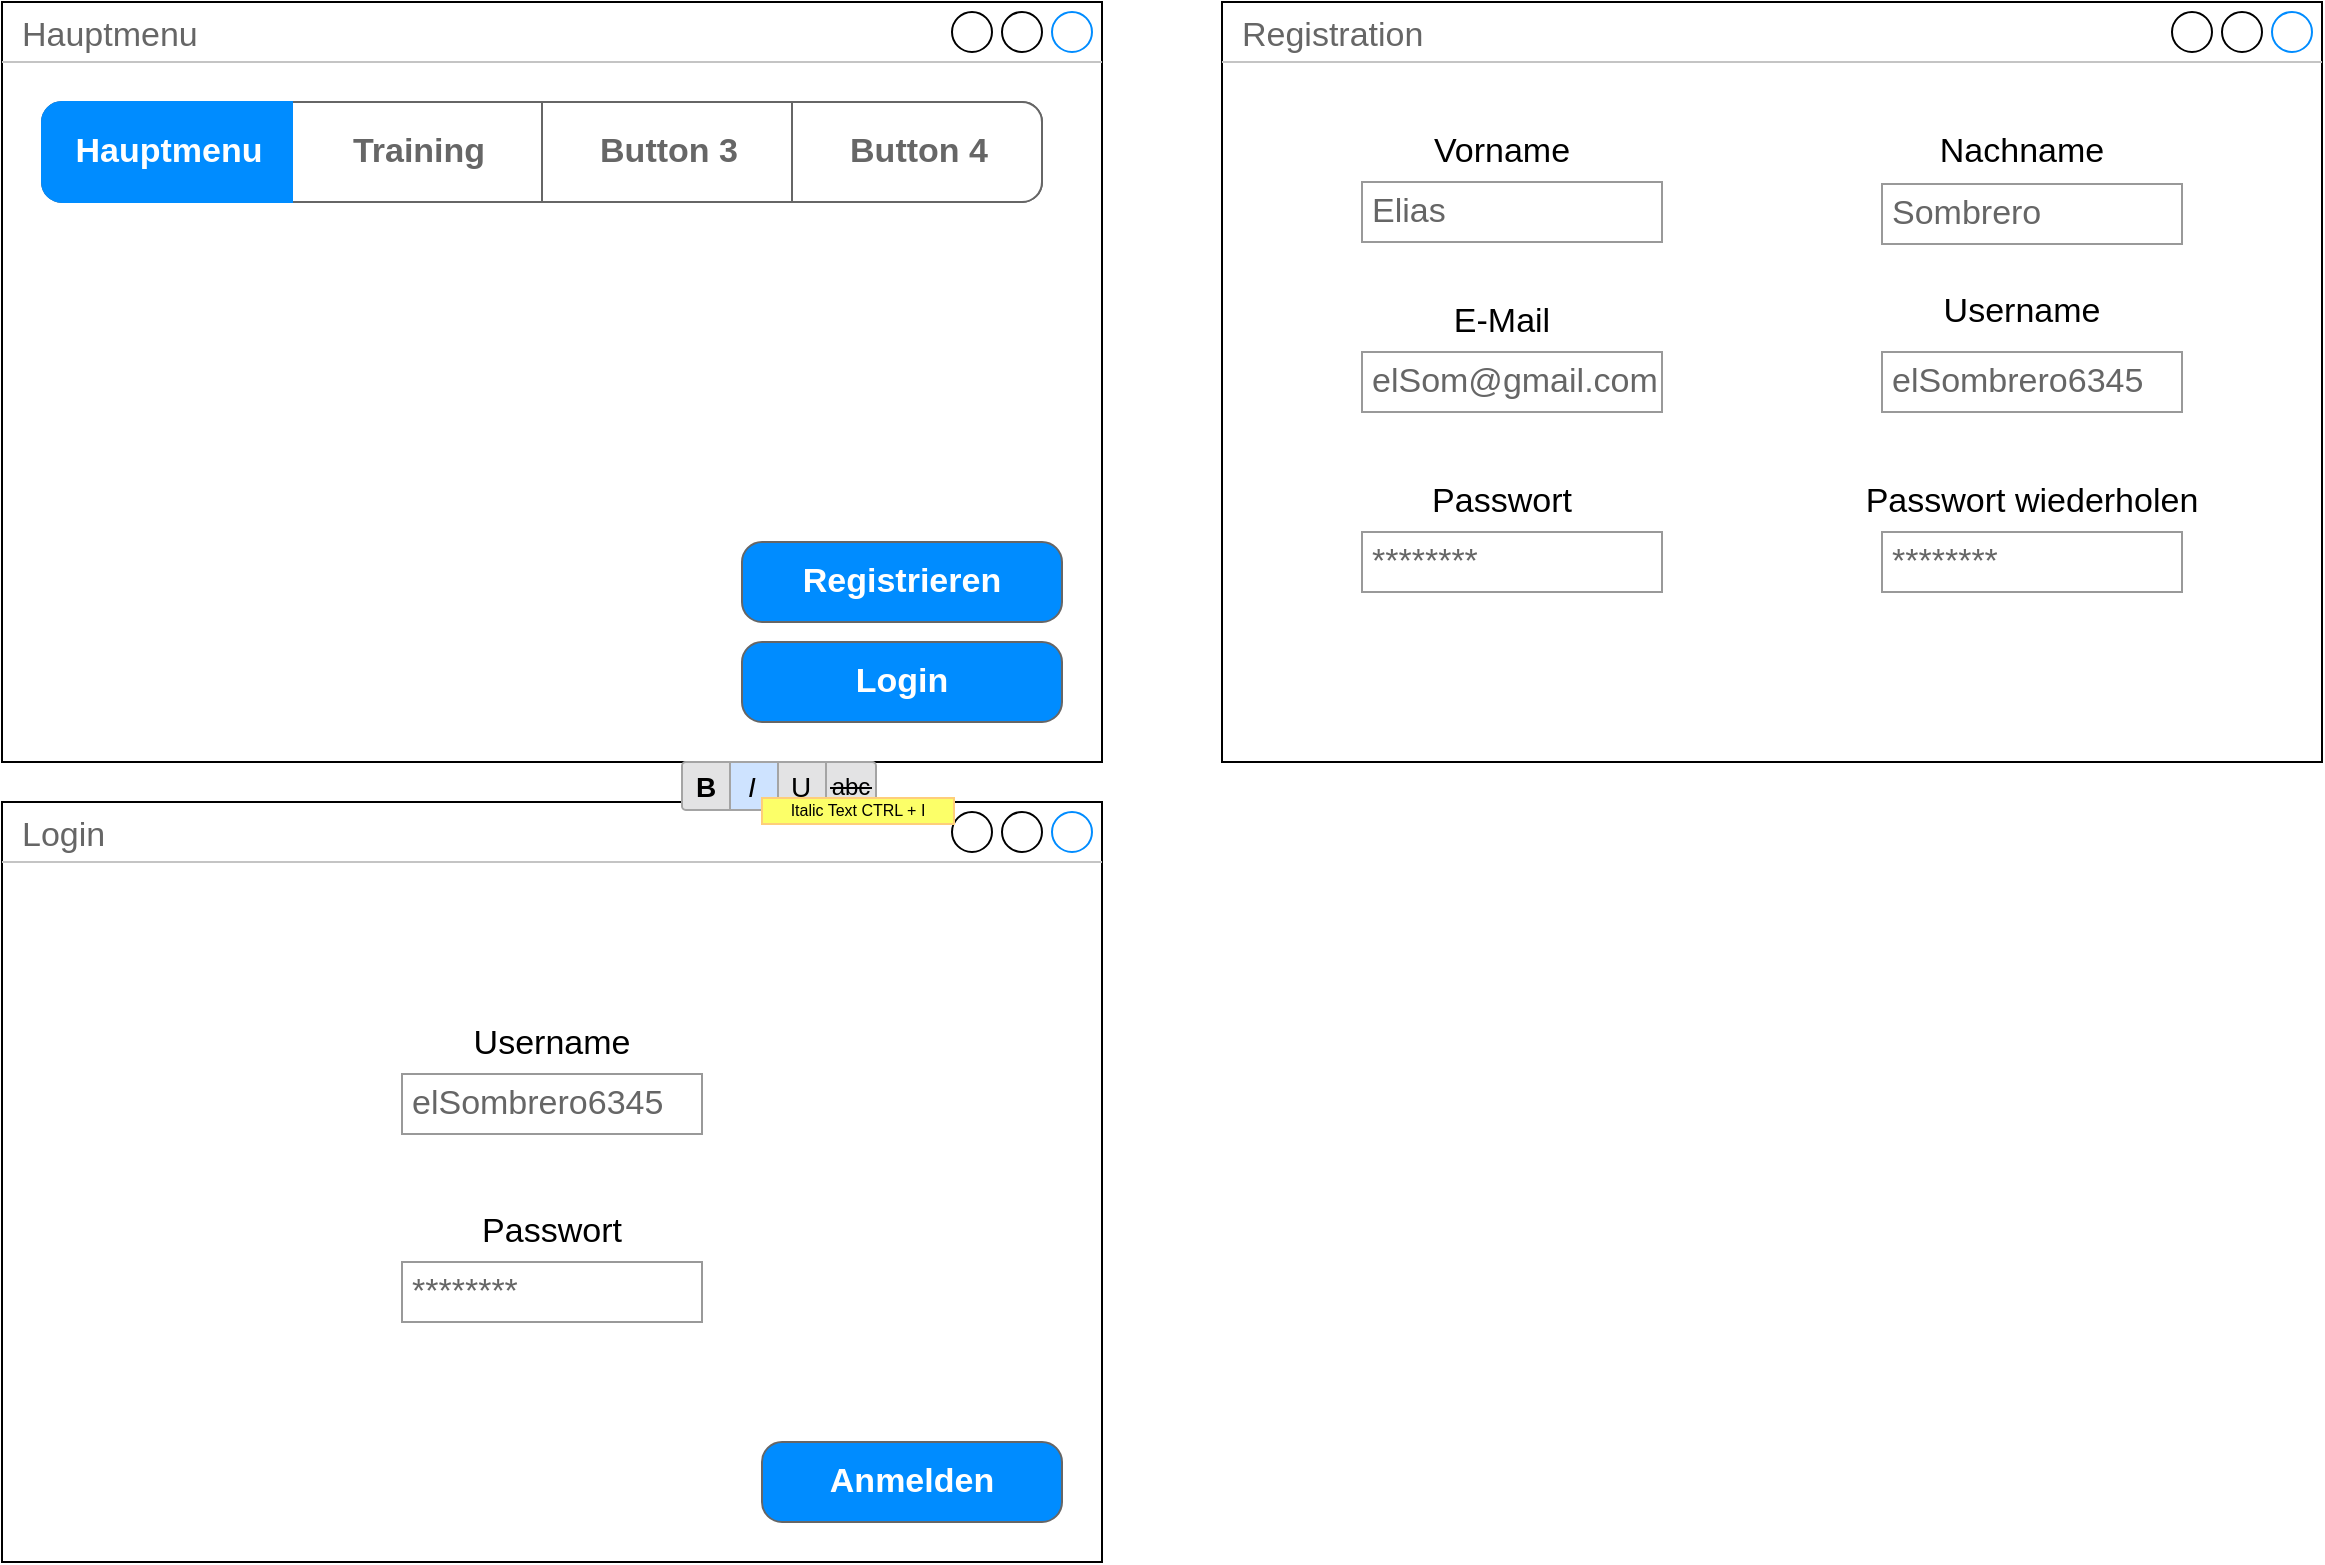 <mxfile version="20.4.0" type="github">
  <diagram id="C5RBs43oDa-KdzZeNtuy" name="Page-1">
    <mxGraphModel dx="2062" dy="2295" grid="1" gridSize="10" guides="1" tooltips="1" connect="1" arrows="1" fold="1" page="1" pageScale="1" pageWidth="827" pageHeight="1169" math="0" shadow="0">
      <root>
        <mxCell id="WIyWlLk6GJQsqaUBKTNV-0" />
        <mxCell id="WIyWlLk6GJQsqaUBKTNV-1" parent="WIyWlLk6GJQsqaUBKTNV-0" />
        <mxCell id="7VaO58yIEFrL6GdO1eUj-7" value="Hauptmenu" style="strokeWidth=1;shadow=0;dashed=0;align=center;html=1;shape=mxgraph.mockup.containers.window;align=left;verticalAlign=top;spacingLeft=8;strokeColor2=#008cff;strokeColor3=#c4c4c4;fontColor=#666666;mainText=;fontSize=17;labelBackgroundColor=none;" parent="WIyWlLk6GJQsqaUBKTNV-1" vertex="1">
          <mxGeometry x="100" y="-1150" width="550" height="380" as="geometry" />
        </mxCell>
        <mxCell id="7VaO58yIEFrL6GdO1eUj-10" value="Login" style="strokeWidth=1;shadow=0;dashed=0;align=center;html=1;shape=mxgraph.mockup.buttons.button;strokeColor=#666666;fontColor=#ffffff;mainText=;buttonStyle=round;fontSize=17;fontStyle=1;fillColor=#008cff;whiteSpace=wrap;" parent="WIyWlLk6GJQsqaUBKTNV-1" vertex="1">
          <mxGeometry x="470" y="-830" width="160" height="40" as="geometry" />
        </mxCell>
        <mxCell id="7VaO58yIEFrL6GdO1eUj-12" value="Login" style="strokeWidth=1;shadow=0;dashed=0;align=center;html=1;shape=mxgraph.mockup.containers.window;align=left;verticalAlign=top;spacingLeft=8;strokeColor2=#008cff;strokeColor3=#c4c4c4;fontColor=#666666;mainText=;fontSize=17;labelBackgroundColor=none;" parent="WIyWlLk6GJQsqaUBKTNV-1" vertex="1">
          <mxGeometry x="100" y="-750" width="550" height="380" as="geometry" />
        </mxCell>
        <mxCell id="7VaO58yIEFrL6GdO1eUj-13" value="********" style="strokeWidth=1;shadow=0;dashed=0;align=center;html=1;shape=mxgraph.mockup.forms.pwField;strokeColor=#999999;mainText=;align=left;fontColor=#666666;fontSize=17;spacingLeft=3;" parent="WIyWlLk6GJQsqaUBKTNV-1" vertex="1">
          <mxGeometry x="300" y="-520" width="150" height="30" as="geometry" />
        </mxCell>
        <mxCell id="7VaO58yIEFrL6GdO1eUj-14" value="Anmelden" style="strokeWidth=1;shadow=0;dashed=0;align=center;html=1;shape=mxgraph.mockup.buttons.button;strokeColor=#666666;fontColor=#ffffff;mainText=;buttonStyle=round;fontSize=17;fontStyle=1;fillColor=#008cff;whiteSpace=wrap;" parent="WIyWlLk6GJQsqaUBKTNV-1" vertex="1">
          <mxGeometry x="480" y="-430" width="150" height="40" as="geometry" />
        </mxCell>
        <mxCell id="7VaO58yIEFrL6GdO1eUj-15" value="elSombrero6345" style="strokeWidth=1;shadow=0;dashed=0;align=center;html=1;shape=mxgraph.mockup.forms.pwField;strokeColor=#999999;mainText=;align=left;fontColor=#666666;fontSize=17;spacingLeft=3;" parent="WIyWlLk6GJQsqaUBKTNV-1" vertex="1">
          <mxGeometry x="300" y="-614" width="150" height="30" as="geometry" />
        </mxCell>
        <mxCell id="7VaO58yIEFrL6GdO1eUj-17" value="Username" style="text;html=1;strokeColor=none;fillColor=none;align=center;verticalAlign=middle;whiteSpace=wrap;rounded=0;labelBorderColor=none;fontSize=17;" parent="WIyWlLk6GJQsqaUBKTNV-1" vertex="1">
          <mxGeometry x="345" y="-644" width="60" height="30" as="geometry" />
        </mxCell>
        <mxCell id="7VaO58yIEFrL6GdO1eUj-18" value="Passwort" style="text;html=1;strokeColor=none;fillColor=none;align=center;verticalAlign=middle;whiteSpace=wrap;rounded=0;labelBorderColor=none;fontSize=17;" parent="WIyWlLk6GJQsqaUBKTNV-1" vertex="1">
          <mxGeometry x="345" y="-550" width="60" height="30" as="geometry" />
        </mxCell>
        <mxCell id="7VaO58yIEFrL6GdO1eUj-35" value="" style="verticalLabelPosition=bottom;shadow=0;dashed=0;align=center;html=1;verticalAlign=top;strokeWidth=1;shape=mxgraph.mockup.menus_and_buttons.font_style_selector_1;labelBackgroundColor=#0000FF;labelBorderColor=none;fontSize=17;fontColor=default;fillColor=default;" parent="WIyWlLk6GJQsqaUBKTNV-1" vertex="1">
          <mxGeometry x="440" y="-770" width="136" height="31" as="geometry" />
        </mxCell>
        <mxCell id="7VaO58yIEFrL6GdO1eUj-42" value="" style="strokeWidth=1;shadow=0;dashed=0;align=center;html=1;shape=mxgraph.mockup.rrect;rSize=10;fillColor=#ffffff;strokeColor=#666666;labelBackgroundColor=#0000FF;labelBorderColor=none;fontSize=17;fontColor=default;" parent="WIyWlLk6GJQsqaUBKTNV-1" vertex="1">
          <mxGeometry x="120" y="-1100" width="500" height="50" as="geometry" />
        </mxCell>
        <mxCell id="7VaO58yIEFrL6GdO1eUj-43" value="Training" style="strokeColor=inherit;fillColor=inherit;gradientColor=inherit;strokeWidth=1;shadow=0;dashed=0;align=center;html=1;shape=mxgraph.mockup.rrect;rSize=0;fontSize=17;fontColor=#666666;fontStyle=1;resizeHeight=1;labelBackgroundColor=none;labelBorderColor=none;" parent="7VaO58yIEFrL6GdO1eUj-42" vertex="1">
          <mxGeometry width="125" height="50" relative="1" as="geometry">
            <mxPoint x="125" as="offset" />
          </mxGeometry>
        </mxCell>
        <mxCell id="7VaO58yIEFrL6GdO1eUj-44" value="Button 3" style="strokeColor=inherit;fillColor=inherit;gradientColor=inherit;strokeWidth=1;shadow=0;dashed=0;align=center;html=1;shape=mxgraph.mockup.rrect;rSize=0;fontSize=17;fontColor=#666666;fontStyle=1;resizeHeight=1;labelBackgroundColor=none;labelBorderColor=none;" parent="7VaO58yIEFrL6GdO1eUj-42" vertex="1">
          <mxGeometry width="125" height="50" relative="1" as="geometry">
            <mxPoint x="250" as="offset" />
          </mxGeometry>
        </mxCell>
        <mxCell id="7VaO58yIEFrL6GdO1eUj-45" value="Button 4" style="strokeColor=inherit;fillColor=inherit;gradientColor=inherit;strokeWidth=1;shadow=0;dashed=0;align=center;html=1;shape=mxgraph.mockup.rightButton;rSize=10;fontSize=17;fontColor=#666666;fontStyle=1;resizeHeight=1;labelBackgroundColor=none;labelBorderColor=none;" parent="7VaO58yIEFrL6GdO1eUj-42" vertex="1">
          <mxGeometry x="1" width="125" height="50" relative="1" as="geometry">
            <mxPoint x="-125" as="offset" />
          </mxGeometry>
        </mxCell>
        <mxCell id="7VaO58yIEFrL6GdO1eUj-46" value="Hauptmenu" style="strokeWidth=1;shadow=0;dashed=0;align=center;html=1;shape=mxgraph.mockup.leftButton;rSize=10;fontSize=17;fontColor=#ffffff;fontStyle=1;fillColor=#008cff;strokeColor=#008cff;resizeHeight=1;labelBackgroundColor=none;labelBorderColor=none;" parent="7VaO58yIEFrL6GdO1eUj-42" vertex="1">
          <mxGeometry width="125" height="50" relative="1" as="geometry" />
        </mxCell>
        <mxCell id="E5yHEnVOpl1G4EYSQThK-0" value="Registrieren" style="strokeWidth=1;shadow=0;dashed=0;align=center;html=1;shape=mxgraph.mockup.buttons.button;strokeColor=#666666;fontColor=#ffffff;mainText=;buttonStyle=round;fontSize=17;fontStyle=1;fillColor=#008cff;whiteSpace=wrap;" vertex="1" parent="WIyWlLk6GJQsqaUBKTNV-1">
          <mxGeometry x="470" y="-880" width="160" height="40" as="geometry" />
        </mxCell>
        <mxCell id="E5yHEnVOpl1G4EYSQThK-1" value="Registration" style="strokeWidth=1;shadow=0;dashed=0;align=center;html=1;shape=mxgraph.mockup.containers.window;align=left;verticalAlign=top;spacingLeft=8;strokeColor2=#008cff;strokeColor3=#c4c4c4;fontColor=#666666;mainText=;fontSize=17;labelBackgroundColor=none;" vertex="1" parent="WIyWlLk6GJQsqaUBKTNV-1">
          <mxGeometry x="710" y="-1150" width="550" height="380" as="geometry" />
        </mxCell>
        <mxCell id="E5yHEnVOpl1G4EYSQThK-2" value="elSombrero6345" style="strokeWidth=1;shadow=0;dashed=0;align=center;html=1;shape=mxgraph.mockup.forms.pwField;strokeColor=#999999;mainText=;align=left;fontColor=#666666;fontSize=17;spacingLeft=3;" vertex="1" parent="WIyWlLk6GJQsqaUBKTNV-1">
          <mxGeometry x="1040" y="-975" width="150" height="30" as="geometry" />
        </mxCell>
        <mxCell id="E5yHEnVOpl1G4EYSQThK-3" value="Username" style="text;html=1;strokeColor=none;fillColor=none;align=center;verticalAlign=middle;whiteSpace=wrap;rounded=0;labelBorderColor=none;fontSize=17;" vertex="1" parent="WIyWlLk6GJQsqaUBKTNV-1">
          <mxGeometry x="1080" y="-1010" width="60" height="30" as="geometry" />
        </mxCell>
        <mxCell id="E5yHEnVOpl1G4EYSQThK-4" value="Passwort" style="text;html=1;strokeColor=none;fillColor=none;align=center;verticalAlign=middle;whiteSpace=wrap;rounded=0;labelBorderColor=none;fontSize=17;" vertex="1" parent="WIyWlLk6GJQsqaUBKTNV-1">
          <mxGeometry x="820" y="-915" width="60" height="30" as="geometry" />
        </mxCell>
        <mxCell id="E5yHEnVOpl1G4EYSQThK-5" value="********" style="strokeWidth=1;shadow=0;dashed=0;align=center;html=1;shape=mxgraph.mockup.forms.pwField;strokeColor=#999999;mainText=;align=left;fontColor=#666666;fontSize=17;spacingLeft=3;" vertex="1" parent="WIyWlLk6GJQsqaUBKTNV-1">
          <mxGeometry x="1040" y="-885" width="150" height="30" as="geometry" />
        </mxCell>
        <mxCell id="E5yHEnVOpl1G4EYSQThK-6" value="Passwort wiederholen" style="text;html=1;strokeColor=none;fillColor=none;align=center;verticalAlign=middle;whiteSpace=wrap;rounded=0;labelBorderColor=none;fontSize=17;" vertex="1" parent="WIyWlLk6GJQsqaUBKTNV-1">
          <mxGeometry x="1030" y="-915" width="170" height="30" as="geometry" />
        </mxCell>
        <mxCell id="E5yHEnVOpl1G4EYSQThK-7" value="********" style="strokeWidth=1;shadow=0;dashed=0;align=center;html=1;shape=mxgraph.mockup.forms.pwField;strokeColor=#999999;mainText=;align=left;fontColor=#666666;fontSize=17;spacingLeft=3;" vertex="1" parent="WIyWlLk6GJQsqaUBKTNV-1">
          <mxGeometry x="780" y="-885" width="150" height="30" as="geometry" />
        </mxCell>
        <mxCell id="E5yHEnVOpl1G4EYSQThK-8" value="elSom@gmail.com" style="strokeWidth=1;shadow=0;dashed=0;align=center;html=1;shape=mxgraph.mockup.forms.pwField;strokeColor=#999999;mainText=;align=left;fontColor=#666666;fontSize=17;spacingLeft=3;" vertex="1" parent="WIyWlLk6GJQsqaUBKTNV-1">
          <mxGeometry x="780" y="-975" width="150" height="30" as="geometry" />
        </mxCell>
        <mxCell id="E5yHEnVOpl1G4EYSQThK-9" value="E-Mail" style="text;html=1;strokeColor=none;fillColor=none;align=center;verticalAlign=middle;whiteSpace=wrap;rounded=0;labelBorderColor=none;fontSize=17;" vertex="1" parent="WIyWlLk6GJQsqaUBKTNV-1">
          <mxGeometry x="820" y="-1005" width="60" height="30" as="geometry" />
        </mxCell>
        <mxCell id="E5yHEnVOpl1G4EYSQThK-10" value="Sombrero" style="strokeWidth=1;shadow=0;dashed=0;align=center;html=1;shape=mxgraph.mockup.forms.pwField;strokeColor=#999999;mainText=;align=left;fontColor=#666666;fontSize=17;spacingLeft=3;" vertex="1" parent="WIyWlLk6GJQsqaUBKTNV-1">
          <mxGeometry x="1040" y="-1059" width="150" height="30" as="geometry" />
        </mxCell>
        <mxCell id="E5yHEnVOpl1G4EYSQThK-11" value="Elias" style="strokeWidth=1;shadow=0;dashed=0;align=center;html=1;shape=mxgraph.mockup.forms.pwField;strokeColor=#999999;mainText=;align=left;fontColor=#666666;fontSize=17;spacingLeft=3;" vertex="1" parent="WIyWlLk6GJQsqaUBKTNV-1">
          <mxGeometry x="780" y="-1060" width="150" height="30" as="geometry" />
        </mxCell>
        <mxCell id="E5yHEnVOpl1G4EYSQThK-12" value="Vorname" style="text;html=1;strokeColor=none;fillColor=none;align=center;verticalAlign=middle;whiteSpace=wrap;rounded=0;labelBorderColor=none;fontSize=17;" vertex="1" parent="WIyWlLk6GJQsqaUBKTNV-1">
          <mxGeometry x="820" y="-1090" width="60" height="30" as="geometry" />
        </mxCell>
        <mxCell id="E5yHEnVOpl1G4EYSQThK-13" value="Nachname" style="text;html=1;strokeColor=none;fillColor=none;align=center;verticalAlign=middle;whiteSpace=wrap;rounded=0;labelBorderColor=none;fontSize=17;" vertex="1" parent="WIyWlLk6GJQsqaUBKTNV-1">
          <mxGeometry x="1080" y="-1090" width="60" height="30" as="geometry" />
        </mxCell>
      </root>
    </mxGraphModel>
  </diagram>
</mxfile>
